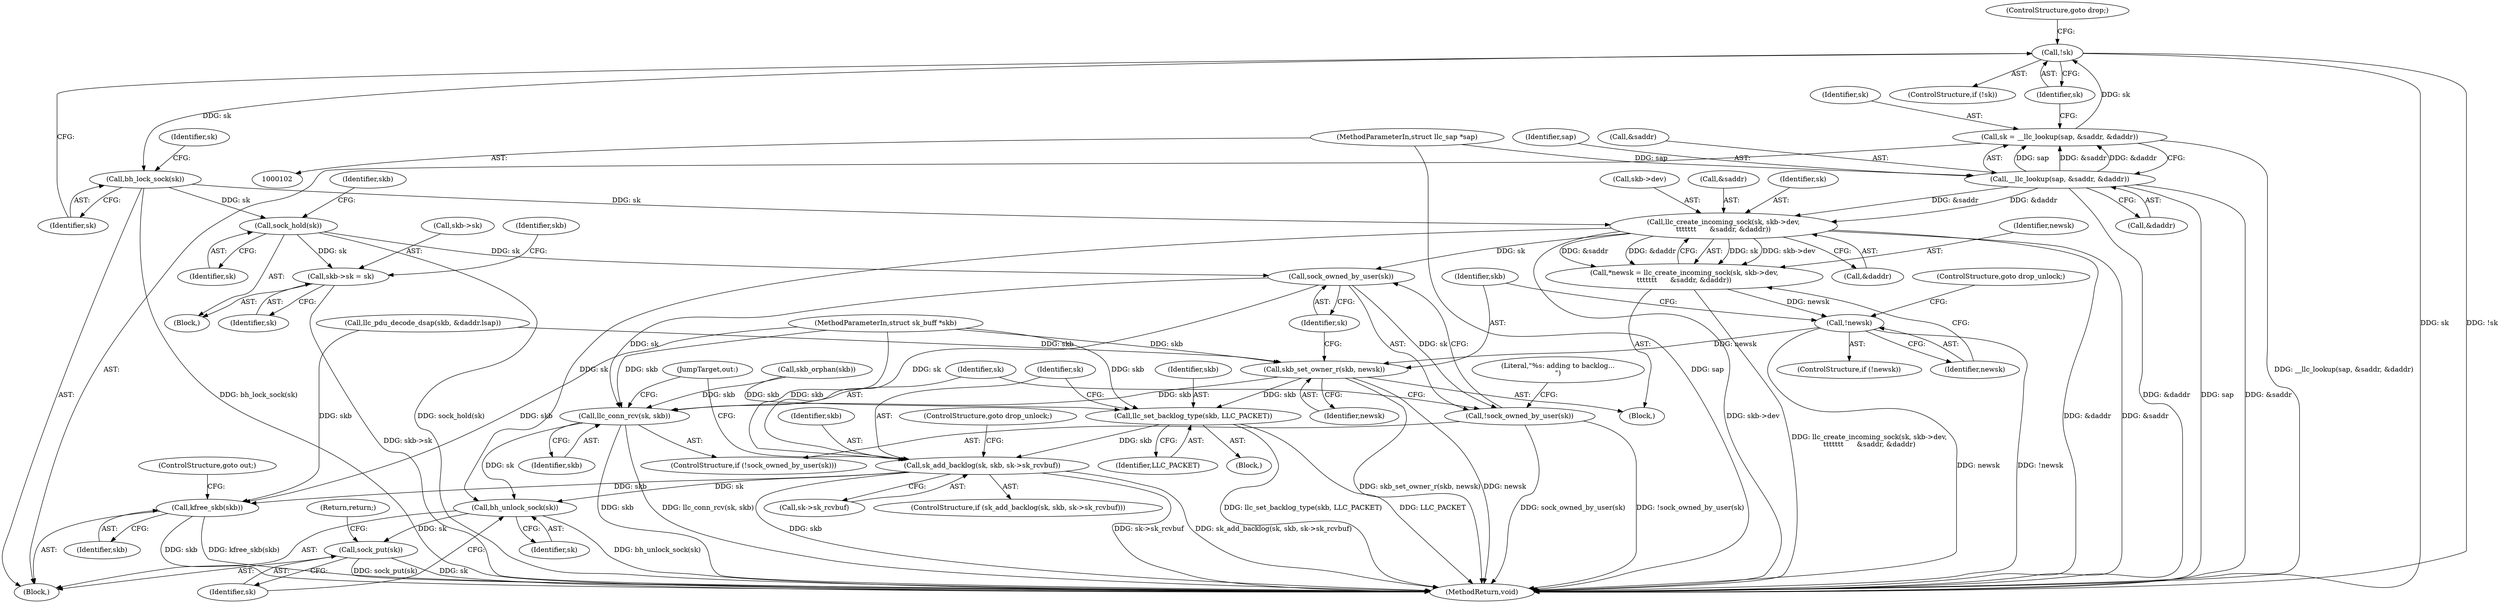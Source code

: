 digraph "0_linux_8b74d439e1697110c5e5c600643e823eb1dd0762@pointer" {
"1000140" [label="(Call,!sk)"];
"1000131" [label="(Call,sk = __llc_lookup(sap, &saddr, &daddr))"];
"1000133" [label="(Call,__llc_lookup(sap, &saddr, &daddr))"];
"1000103" [label="(MethodParameterIn,struct llc_sap *sap)"];
"1000143" [label="(Call,bh_lock_sock(sk))"];
"1000156" [label="(Call,llc_create_incoming_sock(sk, skb->dev,\n\t\t\t\t\t\t\t      &saddr, &daddr))"];
"1000154" [label="(Call,*newsk = llc_create_incoming_sock(sk, skb->dev,\n\t\t\t\t\t\t\t      &saddr, &daddr))"];
"1000166" [label="(Call,!newsk)"];
"1000169" [label="(Call,skb_set_owner_r(skb, newsk))"];
"1000192" [label="(Call,llc_conn_rcv(sk, skb))"];
"1000212" [label="(Call,bh_unlock_sock(sk))"];
"1000214" [label="(Call,sock_put(sk))"];
"1000200" [label="(Call,llc_set_backlog_type(skb, LLC_PACKET))"];
"1000204" [label="(Call,sk_add_backlog(sk, skb, sk->sk_rcvbuf))"];
"1000222" [label="(Call,kfree_skb(skb))"];
"1000190" [label="(Call,sock_owned_by_user(sk))"];
"1000189" [label="(Call,!sock_owned_by_user(sk))"];
"1000176" [label="(Call,sock_hold(sk))"];
"1000178" [label="(Call,skb->sk = sk)"];
"1000158" [label="(Call,skb->dev)"];
"1000192" [label="(Call,llc_conn_rcv(sk, skb))"];
"1000169" [label="(Call,skb_set_owner_r(skb, newsk))"];
"1000174" [label="(Call,skb_orphan(skb))"];
"1000198" [label="(Literal,\"%s: adding to backlog...\n\")"];
"1000163" [label="(Call,&daddr)"];
"1000185" [label="(Identifier,skb)"];
"1000212" [label="(Call,bh_unlock_sock(sk))"];
"1000194" [label="(Identifier,skb)"];
"1000190" [label="(Call,sock_owned_by_user(sk))"];
"1000178" [label="(Call,skb->sk = sk)"];
"1000211" [label="(JumpTarget,out:)"];
"1000200" [label="(Call,llc_set_backlog_type(skb, LLC_PACKET))"];
"1000205" [label="(Identifier,sk)"];
"1000193" [label="(Identifier,sk)"];
"1000177" [label="(Identifier,sk)"];
"1000182" [label="(Identifier,sk)"];
"1000144" [label="(Identifier,sk)"];
"1000142" [label="(ControlStructure,goto drop;)"];
"1000179" [label="(Call,skb->sk)"];
"1000156" [label="(Call,llc_create_incoming_sock(sk, skb->dev,\n\t\t\t\t\t\t\t      &saddr, &daddr))"];
"1000222" [label="(Call,kfree_skb(skb))"];
"1000141" [label="(Identifier,sk)"];
"1000143" [label="(Call,bh_lock_sock(sk))"];
"1000149" [label="(Identifier,sk)"];
"1000155" [label="(Identifier,newsk)"];
"1000188" [label="(ControlStructure,if (!sock_owned_by_user(sk)))"];
"1000171" [label="(Identifier,newsk)"];
"1000214" [label="(Call,sock_put(sk))"];
"1000216" [label="(Return,return;)"];
"1000191" [label="(Identifier,sk)"];
"1000104" [label="(MethodParameterIn,struct sk_buff *skb)"];
"1000134" [label="(Identifier,sap)"];
"1000165" [label="(ControlStructure,if (!newsk))"];
"1000213" [label="(Identifier,sk)"];
"1000140" [label="(Call,!sk)"];
"1000135" [label="(Call,&saddr)"];
"1000137" [label="(Call,&daddr)"];
"1000202" [label="(Identifier,LLC_PACKET)"];
"1000201" [label="(Identifier,skb)"];
"1000168" [label="(ControlStructure,goto drop_unlock;)"];
"1000223" [label="(Identifier,skb)"];
"1000125" [label="(Call,llc_pdu_decode_dsap(skb, &daddr.lsap))"];
"1000105" [label="(Block,)"];
"1000189" [label="(Call,!sock_owned_by_user(sk))"];
"1000133" [label="(Call,__llc_lookup(sap, &saddr, &daddr))"];
"1000152" [label="(Block,)"];
"1000206" [label="(Identifier,skb)"];
"1000173" [label="(Block,)"];
"1000103" [label="(MethodParameterIn,struct llc_sap *sap)"];
"1000161" [label="(Call,&saddr)"];
"1000170" [label="(Identifier,skb)"];
"1000166" [label="(Call,!newsk)"];
"1000224" [label="(ControlStructure,goto out;)"];
"1000157" [label="(Identifier,sk)"];
"1000176" [label="(Call,sock_hold(sk))"];
"1000139" [label="(ControlStructure,if (!sk))"];
"1000180" [label="(Identifier,skb)"];
"1000207" [label="(Call,sk->sk_rcvbuf)"];
"1000196" [label="(Block,)"];
"1000132" [label="(Identifier,sk)"];
"1000131" [label="(Call,sk = __llc_lookup(sap, &saddr, &daddr))"];
"1000215" [label="(Identifier,sk)"];
"1000154" [label="(Call,*newsk = llc_create_incoming_sock(sk, skb->dev,\n\t\t\t\t\t\t\t      &saddr, &daddr))"];
"1000225" [label="(MethodReturn,void)"];
"1000167" [label="(Identifier,newsk)"];
"1000204" [label="(Call,sk_add_backlog(sk, skb, sk->sk_rcvbuf))"];
"1000203" [label="(ControlStructure,if (sk_add_backlog(sk, skb, sk->sk_rcvbuf)))"];
"1000210" [label="(ControlStructure,goto drop_unlock;)"];
"1000140" -> "1000139"  [label="AST: "];
"1000140" -> "1000141"  [label="CFG: "];
"1000141" -> "1000140"  [label="AST: "];
"1000142" -> "1000140"  [label="CFG: "];
"1000144" -> "1000140"  [label="CFG: "];
"1000140" -> "1000225"  [label="DDG: sk"];
"1000140" -> "1000225"  [label="DDG: !sk"];
"1000131" -> "1000140"  [label="DDG: sk"];
"1000140" -> "1000143"  [label="DDG: sk"];
"1000131" -> "1000105"  [label="AST: "];
"1000131" -> "1000133"  [label="CFG: "];
"1000132" -> "1000131"  [label="AST: "];
"1000133" -> "1000131"  [label="AST: "];
"1000141" -> "1000131"  [label="CFG: "];
"1000131" -> "1000225"  [label="DDG: __llc_lookup(sap, &saddr, &daddr)"];
"1000133" -> "1000131"  [label="DDG: sap"];
"1000133" -> "1000131"  [label="DDG: &saddr"];
"1000133" -> "1000131"  [label="DDG: &daddr"];
"1000133" -> "1000137"  [label="CFG: "];
"1000134" -> "1000133"  [label="AST: "];
"1000135" -> "1000133"  [label="AST: "];
"1000137" -> "1000133"  [label="AST: "];
"1000133" -> "1000225"  [label="DDG: sap"];
"1000133" -> "1000225"  [label="DDG: &saddr"];
"1000133" -> "1000225"  [label="DDG: &daddr"];
"1000103" -> "1000133"  [label="DDG: sap"];
"1000133" -> "1000156"  [label="DDG: &saddr"];
"1000133" -> "1000156"  [label="DDG: &daddr"];
"1000103" -> "1000102"  [label="AST: "];
"1000103" -> "1000225"  [label="DDG: sap"];
"1000143" -> "1000105"  [label="AST: "];
"1000143" -> "1000144"  [label="CFG: "];
"1000144" -> "1000143"  [label="AST: "];
"1000149" -> "1000143"  [label="CFG: "];
"1000143" -> "1000225"  [label="DDG: bh_lock_sock(sk)"];
"1000143" -> "1000156"  [label="DDG: sk"];
"1000143" -> "1000176"  [label="DDG: sk"];
"1000156" -> "1000154"  [label="AST: "];
"1000156" -> "1000163"  [label="CFG: "];
"1000157" -> "1000156"  [label="AST: "];
"1000158" -> "1000156"  [label="AST: "];
"1000161" -> "1000156"  [label="AST: "];
"1000163" -> "1000156"  [label="AST: "];
"1000154" -> "1000156"  [label="CFG: "];
"1000156" -> "1000225"  [label="DDG: skb->dev"];
"1000156" -> "1000225"  [label="DDG: &daddr"];
"1000156" -> "1000225"  [label="DDG: &saddr"];
"1000156" -> "1000154"  [label="DDG: sk"];
"1000156" -> "1000154"  [label="DDG: skb->dev"];
"1000156" -> "1000154"  [label="DDG: &saddr"];
"1000156" -> "1000154"  [label="DDG: &daddr"];
"1000156" -> "1000190"  [label="DDG: sk"];
"1000156" -> "1000212"  [label="DDG: sk"];
"1000154" -> "1000152"  [label="AST: "];
"1000155" -> "1000154"  [label="AST: "];
"1000167" -> "1000154"  [label="CFG: "];
"1000154" -> "1000225"  [label="DDG: llc_create_incoming_sock(sk, skb->dev,\n\t\t\t\t\t\t\t      &saddr, &daddr)"];
"1000154" -> "1000166"  [label="DDG: newsk"];
"1000166" -> "1000165"  [label="AST: "];
"1000166" -> "1000167"  [label="CFG: "];
"1000167" -> "1000166"  [label="AST: "];
"1000168" -> "1000166"  [label="CFG: "];
"1000170" -> "1000166"  [label="CFG: "];
"1000166" -> "1000225"  [label="DDG: !newsk"];
"1000166" -> "1000225"  [label="DDG: newsk"];
"1000166" -> "1000169"  [label="DDG: newsk"];
"1000169" -> "1000152"  [label="AST: "];
"1000169" -> "1000171"  [label="CFG: "];
"1000170" -> "1000169"  [label="AST: "];
"1000171" -> "1000169"  [label="AST: "];
"1000191" -> "1000169"  [label="CFG: "];
"1000169" -> "1000225"  [label="DDG: skb_set_owner_r(skb, newsk)"];
"1000169" -> "1000225"  [label="DDG: newsk"];
"1000125" -> "1000169"  [label="DDG: skb"];
"1000104" -> "1000169"  [label="DDG: skb"];
"1000169" -> "1000192"  [label="DDG: skb"];
"1000169" -> "1000200"  [label="DDG: skb"];
"1000192" -> "1000188"  [label="AST: "];
"1000192" -> "1000194"  [label="CFG: "];
"1000193" -> "1000192"  [label="AST: "];
"1000194" -> "1000192"  [label="AST: "];
"1000211" -> "1000192"  [label="CFG: "];
"1000192" -> "1000225"  [label="DDG: skb"];
"1000192" -> "1000225"  [label="DDG: llc_conn_rcv(sk, skb)"];
"1000190" -> "1000192"  [label="DDG: sk"];
"1000174" -> "1000192"  [label="DDG: skb"];
"1000104" -> "1000192"  [label="DDG: skb"];
"1000192" -> "1000212"  [label="DDG: sk"];
"1000212" -> "1000105"  [label="AST: "];
"1000212" -> "1000213"  [label="CFG: "];
"1000213" -> "1000212"  [label="AST: "];
"1000215" -> "1000212"  [label="CFG: "];
"1000212" -> "1000225"  [label="DDG: bh_unlock_sock(sk)"];
"1000204" -> "1000212"  [label="DDG: sk"];
"1000212" -> "1000214"  [label="DDG: sk"];
"1000214" -> "1000105"  [label="AST: "];
"1000214" -> "1000215"  [label="CFG: "];
"1000215" -> "1000214"  [label="AST: "];
"1000216" -> "1000214"  [label="CFG: "];
"1000214" -> "1000225"  [label="DDG: sk"];
"1000214" -> "1000225"  [label="DDG: sock_put(sk)"];
"1000200" -> "1000196"  [label="AST: "];
"1000200" -> "1000202"  [label="CFG: "];
"1000201" -> "1000200"  [label="AST: "];
"1000202" -> "1000200"  [label="AST: "];
"1000205" -> "1000200"  [label="CFG: "];
"1000200" -> "1000225"  [label="DDG: llc_set_backlog_type(skb, LLC_PACKET)"];
"1000200" -> "1000225"  [label="DDG: LLC_PACKET"];
"1000174" -> "1000200"  [label="DDG: skb"];
"1000104" -> "1000200"  [label="DDG: skb"];
"1000200" -> "1000204"  [label="DDG: skb"];
"1000204" -> "1000203"  [label="AST: "];
"1000204" -> "1000207"  [label="CFG: "];
"1000205" -> "1000204"  [label="AST: "];
"1000206" -> "1000204"  [label="AST: "];
"1000207" -> "1000204"  [label="AST: "];
"1000210" -> "1000204"  [label="CFG: "];
"1000211" -> "1000204"  [label="CFG: "];
"1000204" -> "1000225"  [label="DDG: skb"];
"1000204" -> "1000225"  [label="DDG: sk->sk_rcvbuf"];
"1000204" -> "1000225"  [label="DDG: sk_add_backlog(sk, skb, sk->sk_rcvbuf)"];
"1000190" -> "1000204"  [label="DDG: sk"];
"1000104" -> "1000204"  [label="DDG: skb"];
"1000204" -> "1000222"  [label="DDG: skb"];
"1000222" -> "1000105"  [label="AST: "];
"1000222" -> "1000223"  [label="CFG: "];
"1000223" -> "1000222"  [label="AST: "];
"1000224" -> "1000222"  [label="CFG: "];
"1000222" -> "1000225"  [label="DDG: skb"];
"1000222" -> "1000225"  [label="DDG: kfree_skb(skb)"];
"1000125" -> "1000222"  [label="DDG: skb"];
"1000104" -> "1000222"  [label="DDG: skb"];
"1000190" -> "1000189"  [label="AST: "];
"1000190" -> "1000191"  [label="CFG: "];
"1000191" -> "1000190"  [label="AST: "];
"1000189" -> "1000190"  [label="CFG: "];
"1000190" -> "1000189"  [label="DDG: sk"];
"1000176" -> "1000190"  [label="DDG: sk"];
"1000189" -> "1000188"  [label="AST: "];
"1000193" -> "1000189"  [label="CFG: "];
"1000198" -> "1000189"  [label="CFG: "];
"1000189" -> "1000225"  [label="DDG: sock_owned_by_user(sk)"];
"1000189" -> "1000225"  [label="DDG: !sock_owned_by_user(sk)"];
"1000176" -> "1000173"  [label="AST: "];
"1000176" -> "1000177"  [label="CFG: "];
"1000177" -> "1000176"  [label="AST: "];
"1000180" -> "1000176"  [label="CFG: "];
"1000176" -> "1000225"  [label="DDG: sock_hold(sk)"];
"1000176" -> "1000178"  [label="DDG: sk"];
"1000178" -> "1000173"  [label="AST: "];
"1000178" -> "1000182"  [label="CFG: "];
"1000179" -> "1000178"  [label="AST: "];
"1000182" -> "1000178"  [label="AST: "];
"1000185" -> "1000178"  [label="CFG: "];
"1000178" -> "1000225"  [label="DDG: skb->sk"];
}
